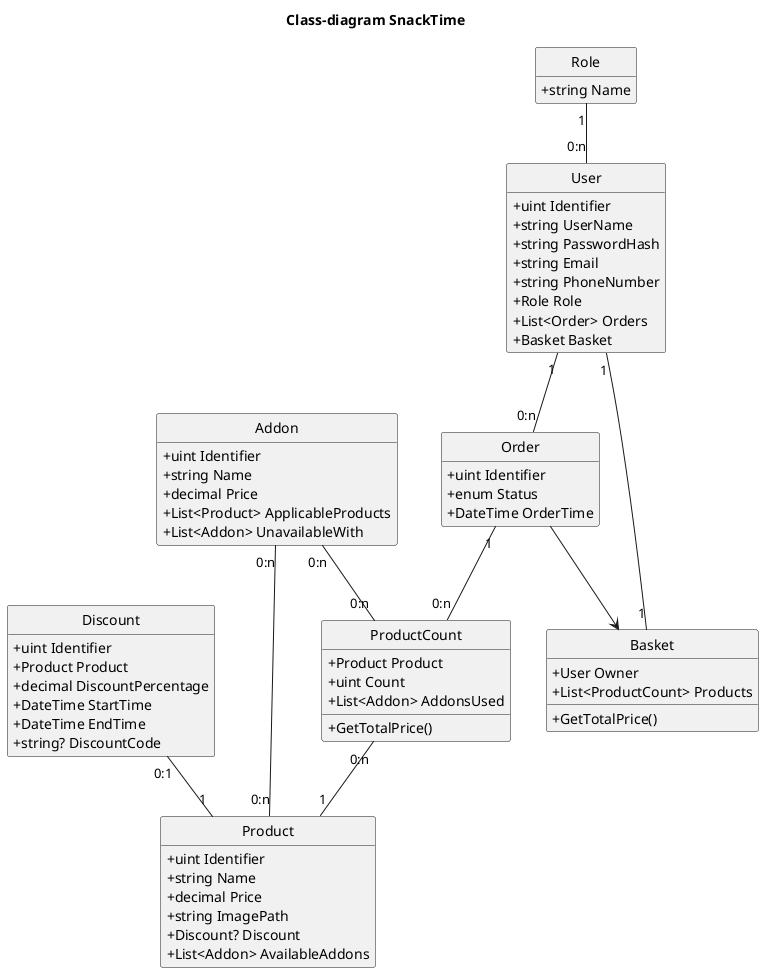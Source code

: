 @startuml
hide circle
hide empty members
skinparam classAttributeIconSize 0
skinparam packageStyle rectangle
title Class-diagram SnackTime


class User {
    +uint Identifier
    +string UserName
    +string PasswordHash
    +string Email
    +string PhoneNumber
    +Role Role
    +List<Order> Orders
    +Basket Basket
}

class Role {
    +string Name
}

class Product {
    +uint Identifier
    +string Name
    +decimal Price
    +string ImagePath
    +Discount? Discount
    +List<Addon> AvailableAddons
}

class ProductCount {
    +Product Product
    +uint Count
    +List<Addon> AddonsUsed
    
    +GetTotalPrice()
}

class Basket {
    +User Owner
    +List<ProductCount> Products
    
    +GetTotalPrice()
}

class Order {
    +uint Identifier
    +enum Status
    +DateTime OrderTime
}

class Discount {
    +uint Identifier
    +Product Product
    +decimal DiscountPercentage
    +DateTime StartTime
    +DateTime EndTime
    +string? DiscountCode
}

class Addon {
    +uint Identifier
    +string Name
    +decimal Price
    +List<Product> ApplicableProducts
    +List<Addon> UnavailableWith
}

User "1" -- "0:n" Order
Order "1" -- "0:n" ProductCount
ProductCount "0:n" -- "1" Product
Discount "0:1" -- "1" Product
User "1" -- "1" Basket
Addon "0:n" -- "0:n" Product
Addon "0:n" -- "0:n" ProductCount
Role "1" -- "0:n" User

Order --> Basket



@enduml